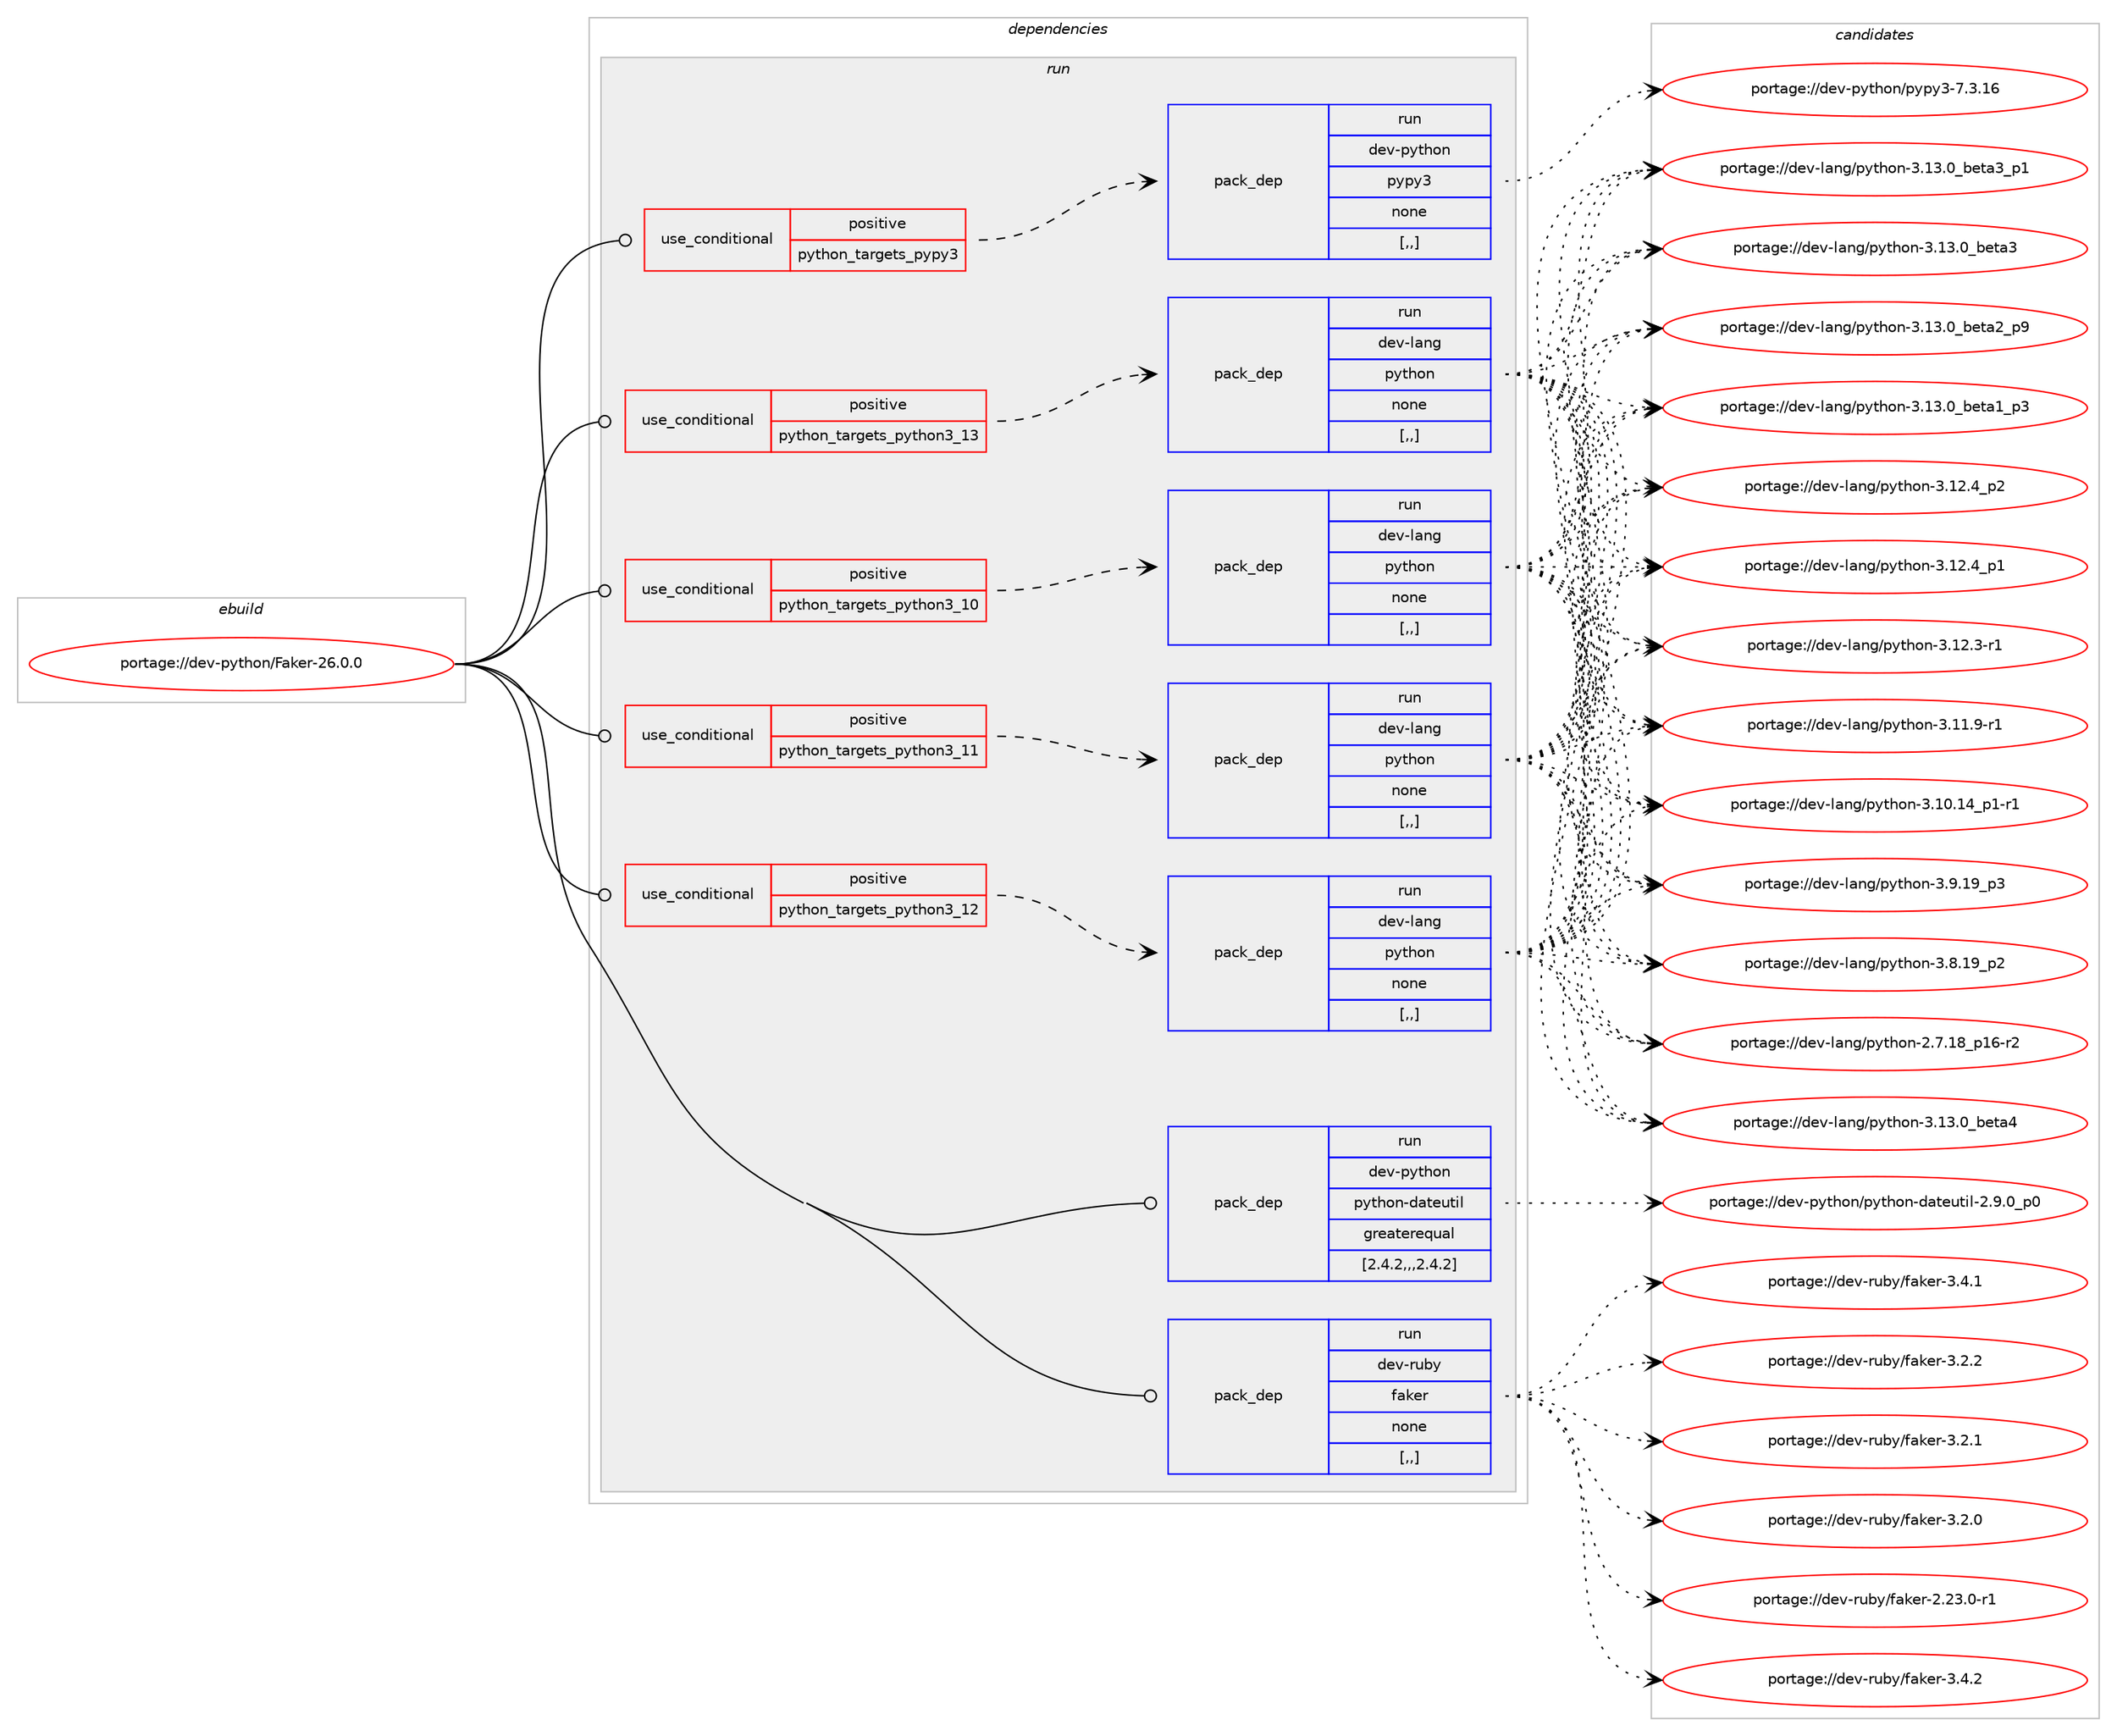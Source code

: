 digraph prolog {

# *************
# Graph options
# *************

newrank=true;
concentrate=true;
compound=true;
graph [rankdir=LR,fontname=Helvetica,fontsize=10,ranksep=1.5];#, ranksep=2.5, nodesep=0.2];
edge  [arrowhead=vee];
node  [fontname=Helvetica,fontsize=10];

# **********
# The ebuild
# **********

subgraph cluster_leftcol {
color=gray;
label=<<i>ebuild</i>>;
id [label="portage://dev-python/Faker-26.0.0", color=red, width=4, href="../dev-python/Faker-26.0.0.svg"];
}

# ****************
# The dependencies
# ****************

subgraph cluster_midcol {
color=gray;
label=<<i>dependencies</i>>;
subgraph cluster_compile {
fillcolor="#eeeeee";
style=filled;
label=<<i>compile</i>>;
}
subgraph cluster_compileandrun {
fillcolor="#eeeeee";
style=filled;
label=<<i>compile and run</i>>;
}
subgraph cluster_run {
fillcolor="#eeeeee";
style=filled;
label=<<i>run</i>>;
subgraph cond30473 {
dependency140989 [label=<<TABLE BORDER="0" CELLBORDER="1" CELLSPACING="0" CELLPADDING="4"><TR><TD ROWSPAN="3" CELLPADDING="10">use_conditional</TD></TR><TR><TD>positive</TD></TR><TR><TD>python_targets_pypy3</TD></TR></TABLE>>, shape=none, color=red];
subgraph pack109273 {
dependency140990 [label=<<TABLE BORDER="0" CELLBORDER="1" CELLSPACING="0" CELLPADDING="4" WIDTH="220"><TR><TD ROWSPAN="6" CELLPADDING="30">pack_dep</TD></TR><TR><TD WIDTH="110">run</TD></TR><TR><TD>dev-python</TD></TR><TR><TD>pypy3</TD></TR><TR><TD>none</TD></TR><TR><TD>[,,]</TD></TR></TABLE>>, shape=none, color=blue];
}
dependency140989:e -> dependency140990:w [weight=20,style="dashed",arrowhead="vee"];
}
id:e -> dependency140989:w [weight=20,style="solid",arrowhead="odot"];
subgraph cond30474 {
dependency140991 [label=<<TABLE BORDER="0" CELLBORDER="1" CELLSPACING="0" CELLPADDING="4"><TR><TD ROWSPAN="3" CELLPADDING="10">use_conditional</TD></TR><TR><TD>positive</TD></TR><TR><TD>python_targets_python3_10</TD></TR></TABLE>>, shape=none, color=red];
subgraph pack109274 {
dependency140992 [label=<<TABLE BORDER="0" CELLBORDER="1" CELLSPACING="0" CELLPADDING="4" WIDTH="220"><TR><TD ROWSPAN="6" CELLPADDING="30">pack_dep</TD></TR><TR><TD WIDTH="110">run</TD></TR><TR><TD>dev-lang</TD></TR><TR><TD>python</TD></TR><TR><TD>none</TD></TR><TR><TD>[,,]</TD></TR></TABLE>>, shape=none, color=blue];
}
dependency140991:e -> dependency140992:w [weight=20,style="dashed",arrowhead="vee"];
}
id:e -> dependency140991:w [weight=20,style="solid",arrowhead="odot"];
subgraph cond30475 {
dependency140993 [label=<<TABLE BORDER="0" CELLBORDER="1" CELLSPACING="0" CELLPADDING="4"><TR><TD ROWSPAN="3" CELLPADDING="10">use_conditional</TD></TR><TR><TD>positive</TD></TR><TR><TD>python_targets_python3_11</TD></TR></TABLE>>, shape=none, color=red];
subgraph pack109275 {
dependency140994 [label=<<TABLE BORDER="0" CELLBORDER="1" CELLSPACING="0" CELLPADDING="4" WIDTH="220"><TR><TD ROWSPAN="6" CELLPADDING="30">pack_dep</TD></TR><TR><TD WIDTH="110">run</TD></TR><TR><TD>dev-lang</TD></TR><TR><TD>python</TD></TR><TR><TD>none</TD></TR><TR><TD>[,,]</TD></TR></TABLE>>, shape=none, color=blue];
}
dependency140993:e -> dependency140994:w [weight=20,style="dashed",arrowhead="vee"];
}
id:e -> dependency140993:w [weight=20,style="solid",arrowhead="odot"];
subgraph cond30476 {
dependency140995 [label=<<TABLE BORDER="0" CELLBORDER="1" CELLSPACING="0" CELLPADDING="4"><TR><TD ROWSPAN="3" CELLPADDING="10">use_conditional</TD></TR><TR><TD>positive</TD></TR><TR><TD>python_targets_python3_12</TD></TR></TABLE>>, shape=none, color=red];
subgraph pack109276 {
dependency140996 [label=<<TABLE BORDER="0" CELLBORDER="1" CELLSPACING="0" CELLPADDING="4" WIDTH="220"><TR><TD ROWSPAN="6" CELLPADDING="30">pack_dep</TD></TR><TR><TD WIDTH="110">run</TD></TR><TR><TD>dev-lang</TD></TR><TR><TD>python</TD></TR><TR><TD>none</TD></TR><TR><TD>[,,]</TD></TR></TABLE>>, shape=none, color=blue];
}
dependency140995:e -> dependency140996:w [weight=20,style="dashed",arrowhead="vee"];
}
id:e -> dependency140995:w [weight=20,style="solid",arrowhead="odot"];
subgraph cond30477 {
dependency140997 [label=<<TABLE BORDER="0" CELLBORDER="1" CELLSPACING="0" CELLPADDING="4"><TR><TD ROWSPAN="3" CELLPADDING="10">use_conditional</TD></TR><TR><TD>positive</TD></TR><TR><TD>python_targets_python3_13</TD></TR></TABLE>>, shape=none, color=red];
subgraph pack109277 {
dependency140998 [label=<<TABLE BORDER="0" CELLBORDER="1" CELLSPACING="0" CELLPADDING="4" WIDTH="220"><TR><TD ROWSPAN="6" CELLPADDING="30">pack_dep</TD></TR><TR><TD WIDTH="110">run</TD></TR><TR><TD>dev-lang</TD></TR><TR><TD>python</TD></TR><TR><TD>none</TD></TR><TR><TD>[,,]</TD></TR></TABLE>>, shape=none, color=blue];
}
dependency140997:e -> dependency140998:w [weight=20,style="dashed",arrowhead="vee"];
}
id:e -> dependency140997:w [weight=20,style="solid",arrowhead="odot"];
subgraph pack109278 {
dependency140999 [label=<<TABLE BORDER="0" CELLBORDER="1" CELLSPACING="0" CELLPADDING="4" WIDTH="220"><TR><TD ROWSPAN="6" CELLPADDING="30">pack_dep</TD></TR><TR><TD WIDTH="110">run</TD></TR><TR><TD>dev-python</TD></TR><TR><TD>python-dateutil</TD></TR><TR><TD>greaterequal</TD></TR><TR><TD>[2.4.2,,,2.4.2]</TD></TR></TABLE>>, shape=none, color=blue];
}
id:e -> dependency140999:w [weight=20,style="solid",arrowhead="odot"];
subgraph pack109279 {
dependency141000 [label=<<TABLE BORDER="0" CELLBORDER="1" CELLSPACING="0" CELLPADDING="4" WIDTH="220"><TR><TD ROWSPAN="6" CELLPADDING="30">pack_dep</TD></TR><TR><TD WIDTH="110">run</TD></TR><TR><TD>dev-ruby</TD></TR><TR><TD>faker</TD></TR><TR><TD>none</TD></TR><TR><TD>[,,]</TD></TR></TABLE>>, shape=none, color=blue];
}
id:e -> dependency141000:w [weight=20,style="solid",arrowhead="odot"];
}
}

# **************
# The candidates
# **************

subgraph cluster_choices {
rank=same;
color=gray;
label=<<i>candidates</i>>;

subgraph choice109273 {
color=black;
nodesep=1;
choice10010111845112121116104111110471121211121215145554651464954 [label="portage://dev-python/pypy3-7.3.16", color=red, width=4,href="../dev-python/pypy3-7.3.16.svg"];
dependency140990:e -> choice10010111845112121116104111110471121211121215145554651464954:w [style=dotted,weight="100"];
}
subgraph choice109274 {
color=black;
nodesep=1;
choice1001011184510897110103471121211161041111104551464951464895981011169752 [label="portage://dev-lang/python-3.13.0_beta4", color=red, width=4,href="../dev-lang/python-3.13.0_beta4.svg"];
choice10010111845108971101034711212111610411111045514649514648959810111697519511249 [label="portage://dev-lang/python-3.13.0_beta3_p1", color=red, width=4,href="../dev-lang/python-3.13.0_beta3_p1.svg"];
choice1001011184510897110103471121211161041111104551464951464895981011169751 [label="portage://dev-lang/python-3.13.0_beta3", color=red, width=4,href="../dev-lang/python-3.13.0_beta3.svg"];
choice10010111845108971101034711212111610411111045514649514648959810111697509511257 [label="portage://dev-lang/python-3.13.0_beta2_p9", color=red, width=4,href="../dev-lang/python-3.13.0_beta2_p9.svg"];
choice10010111845108971101034711212111610411111045514649514648959810111697499511251 [label="portage://dev-lang/python-3.13.0_beta1_p3", color=red, width=4,href="../dev-lang/python-3.13.0_beta1_p3.svg"];
choice100101118451089711010347112121116104111110455146495046529511250 [label="portage://dev-lang/python-3.12.4_p2", color=red, width=4,href="../dev-lang/python-3.12.4_p2.svg"];
choice100101118451089711010347112121116104111110455146495046529511249 [label="portage://dev-lang/python-3.12.4_p1", color=red, width=4,href="../dev-lang/python-3.12.4_p1.svg"];
choice100101118451089711010347112121116104111110455146495046514511449 [label="portage://dev-lang/python-3.12.3-r1", color=red, width=4,href="../dev-lang/python-3.12.3-r1.svg"];
choice100101118451089711010347112121116104111110455146494946574511449 [label="portage://dev-lang/python-3.11.9-r1", color=red, width=4,href="../dev-lang/python-3.11.9-r1.svg"];
choice100101118451089711010347112121116104111110455146494846495295112494511449 [label="portage://dev-lang/python-3.10.14_p1-r1", color=red, width=4,href="../dev-lang/python-3.10.14_p1-r1.svg"];
choice100101118451089711010347112121116104111110455146574649579511251 [label="portage://dev-lang/python-3.9.19_p3", color=red, width=4,href="../dev-lang/python-3.9.19_p3.svg"];
choice100101118451089711010347112121116104111110455146564649579511250 [label="portage://dev-lang/python-3.8.19_p2", color=red, width=4,href="../dev-lang/python-3.8.19_p2.svg"];
choice100101118451089711010347112121116104111110455046554649569511249544511450 [label="portage://dev-lang/python-2.7.18_p16-r2", color=red, width=4,href="../dev-lang/python-2.7.18_p16-r2.svg"];
dependency140992:e -> choice1001011184510897110103471121211161041111104551464951464895981011169752:w [style=dotted,weight="100"];
dependency140992:e -> choice10010111845108971101034711212111610411111045514649514648959810111697519511249:w [style=dotted,weight="100"];
dependency140992:e -> choice1001011184510897110103471121211161041111104551464951464895981011169751:w [style=dotted,weight="100"];
dependency140992:e -> choice10010111845108971101034711212111610411111045514649514648959810111697509511257:w [style=dotted,weight="100"];
dependency140992:e -> choice10010111845108971101034711212111610411111045514649514648959810111697499511251:w [style=dotted,weight="100"];
dependency140992:e -> choice100101118451089711010347112121116104111110455146495046529511250:w [style=dotted,weight="100"];
dependency140992:e -> choice100101118451089711010347112121116104111110455146495046529511249:w [style=dotted,weight="100"];
dependency140992:e -> choice100101118451089711010347112121116104111110455146495046514511449:w [style=dotted,weight="100"];
dependency140992:e -> choice100101118451089711010347112121116104111110455146494946574511449:w [style=dotted,weight="100"];
dependency140992:e -> choice100101118451089711010347112121116104111110455146494846495295112494511449:w [style=dotted,weight="100"];
dependency140992:e -> choice100101118451089711010347112121116104111110455146574649579511251:w [style=dotted,weight="100"];
dependency140992:e -> choice100101118451089711010347112121116104111110455146564649579511250:w [style=dotted,weight="100"];
dependency140992:e -> choice100101118451089711010347112121116104111110455046554649569511249544511450:w [style=dotted,weight="100"];
}
subgraph choice109275 {
color=black;
nodesep=1;
choice1001011184510897110103471121211161041111104551464951464895981011169752 [label="portage://dev-lang/python-3.13.0_beta4", color=red, width=4,href="../dev-lang/python-3.13.0_beta4.svg"];
choice10010111845108971101034711212111610411111045514649514648959810111697519511249 [label="portage://dev-lang/python-3.13.0_beta3_p1", color=red, width=4,href="../dev-lang/python-3.13.0_beta3_p1.svg"];
choice1001011184510897110103471121211161041111104551464951464895981011169751 [label="portage://dev-lang/python-3.13.0_beta3", color=red, width=4,href="../dev-lang/python-3.13.0_beta3.svg"];
choice10010111845108971101034711212111610411111045514649514648959810111697509511257 [label="portage://dev-lang/python-3.13.0_beta2_p9", color=red, width=4,href="../dev-lang/python-3.13.0_beta2_p9.svg"];
choice10010111845108971101034711212111610411111045514649514648959810111697499511251 [label="portage://dev-lang/python-3.13.0_beta1_p3", color=red, width=4,href="../dev-lang/python-3.13.0_beta1_p3.svg"];
choice100101118451089711010347112121116104111110455146495046529511250 [label="portage://dev-lang/python-3.12.4_p2", color=red, width=4,href="../dev-lang/python-3.12.4_p2.svg"];
choice100101118451089711010347112121116104111110455146495046529511249 [label="portage://dev-lang/python-3.12.4_p1", color=red, width=4,href="../dev-lang/python-3.12.4_p1.svg"];
choice100101118451089711010347112121116104111110455146495046514511449 [label="portage://dev-lang/python-3.12.3-r1", color=red, width=4,href="../dev-lang/python-3.12.3-r1.svg"];
choice100101118451089711010347112121116104111110455146494946574511449 [label="portage://dev-lang/python-3.11.9-r1", color=red, width=4,href="../dev-lang/python-3.11.9-r1.svg"];
choice100101118451089711010347112121116104111110455146494846495295112494511449 [label="portage://dev-lang/python-3.10.14_p1-r1", color=red, width=4,href="../dev-lang/python-3.10.14_p1-r1.svg"];
choice100101118451089711010347112121116104111110455146574649579511251 [label="portage://dev-lang/python-3.9.19_p3", color=red, width=4,href="../dev-lang/python-3.9.19_p3.svg"];
choice100101118451089711010347112121116104111110455146564649579511250 [label="portage://dev-lang/python-3.8.19_p2", color=red, width=4,href="../dev-lang/python-3.8.19_p2.svg"];
choice100101118451089711010347112121116104111110455046554649569511249544511450 [label="portage://dev-lang/python-2.7.18_p16-r2", color=red, width=4,href="../dev-lang/python-2.7.18_p16-r2.svg"];
dependency140994:e -> choice1001011184510897110103471121211161041111104551464951464895981011169752:w [style=dotted,weight="100"];
dependency140994:e -> choice10010111845108971101034711212111610411111045514649514648959810111697519511249:w [style=dotted,weight="100"];
dependency140994:e -> choice1001011184510897110103471121211161041111104551464951464895981011169751:w [style=dotted,weight="100"];
dependency140994:e -> choice10010111845108971101034711212111610411111045514649514648959810111697509511257:w [style=dotted,weight="100"];
dependency140994:e -> choice10010111845108971101034711212111610411111045514649514648959810111697499511251:w [style=dotted,weight="100"];
dependency140994:e -> choice100101118451089711010347112121116104111110455146495046529511250:w [style=dotted,weight="100"];
dependency140994:e -> choice100101118451089711010347112121116104111110455146495046529511249:w [style=dotted,weight="100"];
dependency140994:e -> choice100101118451089711010347112121116104111110455146495046514511449:w [style=dotted,weight="100"];
dependency140994:e -> choice100101118451089711010347112121116104111110455146494946574511449:w [style=dotted,weight="100"];
dependency140994:e -> choice100101118451089711010347112121116104111110455146494846495295112494511449:w [style=dotted,weight="100"];
dependency140994:e -> choice100101118451089711010347112121116104111110455146574649579511251:w [style=dotted,weight="100"];
dependency140994:e -> choice100101118451089711010347112121116104111110455146564649579511250:w [style=dotted,weight="100"];
dependency140994:e -> choice100101118451089711010347112121116104111110455046554649569511249544511450:w [style=dotted,weight="100"];
}
subgraph choice109276 {
color=black;
nodesep=1;
choice1001011184510897110103471121211161041111104551464951464895981011169752 [label="portage://dev-lang/python-3.13.0_beta4", color=red, width=4,href="../dev-lang/python-3.13.0_beta4.svg"];
choice10010111845108971101034711212111610411111045514649514648959810111697519511249 [label="portage://dev-lang/python-3.13.0_beta3_p1", color=red, width=4,href="../dev-lang/python-3.13.0_beta3_p1.svg"];
choice1001011184510897110103471121211161041111104551464951464895981011169751 [label="portage://dev-lang/python-3.13.0_beta3", color=red, width=4,href="../dev-lang/python-3.13.0_beta3.svg"];
choice10010111845108971101034711212111610411111045514649514648959810111697509511257 [label="portage://dev-lang/python-3.13.0_beta2_p9", color=red, width=4,href="../dev-lang/python-3.13.0_beta2_p9.svg"];
choice10010111845108971101034711212111610411111045514649514648959810111697499511251 [label="portage://dev-lang/python-3.13.0_beta1_p3", color=red, width=4,href="../dev-lang/python-3.13.0_beta1_p3.svg"];
choice100101118451089711010347112121116104111110455146495046529511250 [label="portage://dev-lang/python-3.12.4_p2", color=red, width=4,href="../dev-lang/python-3.12.4_p2.svg"];
choice100101118451089711010347112121116104111110455146495046529511249 [label="portage://dev-lang/python-3.12.4_p1", color=red, width=4,href="../dev-lang/python-3.12.4_p1.svg"];
choice100101118451089711010347112121116104111110455146495046514511449 [label="portage://dev-lang/python-3.12.3-r1", color=red, width=4,href="../dev-lang/python-3.12.3-r1.svg"];
choice100101118451089711010347112121116104111110455146494946574511449 [label="portage://dev-lang/python-3.11.9-r1", color=red, width=4,href="../dev-lang/python-3.11.9-r1.svg"];
choice100101118451089711010347112121116104111110455146494846495295112494511449 [label="portage://dev-lang/python-3.10.14_p1-r1", color=red, width=4,href="../dev-lang/python-3.10.14_p1-r1.svg"];
choice100101118451089711010347112121116104111110455146574649579511251 [label="portage://dev-lang/python-3.9.19_p3", color=red, width=4,href="../dev-lang/python-3.9.19_p3.svg"];
choice100101118451089711010347112121116104111110455146564649579511250 [label="portage://dev-lang/python-3.8.19_p2", color=red, width=4,href="../dev-lang/python-3.8.19_p2.svg"];
choice100101118451089711010347112121116104111110455046554649569511249544511450 [label="portage://dev-lang/python-2.7.18_p16-r2", color=red, width=4,href="../dev-lang/python-2.7.18_p16-r2.svg"];
dependency140996:e -> choice1001011184510897110103471121211161041111104551464951464895981011169752:w [style=dotted,weight="100"];
dependency140996:e -> choice10010111845108971101034711212111610411111045514649514648959810111697519511249:w [style=dotted,weight="100"];
dependency140996:e -> choice1001011184510897110103471121211161041111104551464951464895981011169751:w [style=dotted,weight="100"];
dependency140996:e -> choice10010111845108971101034711212111610411111045514649514648959810111697509511257:w [style=dotted,weight="100"];
dependency140996:e -> choice10010111845108971101034711212111610411111045514649514648959810111697499511251:w [style=dotted,weight="100"];
dependency140996:e -> choice100101118451089711010347112121116104111110455146495046529511250:w [style=dotted,weight="100"];
dependency140996:e -> choice100101118451089711010347112121116104111110455146495046529511249:w [style=dotted,weight="100"];
dependency140996:e -> choice100101118451089711010347112121116104111110455146495046514511449:w [style=dotted,weight="100"];
dependency140996:e -> choice100101118451089711010347112121116104111110455146494946574511449:w [style=dotted,weight="100"];
dependency140996:e -> choice100101118451089711010347112121116104111110455146494846495295112494511449:w [style=dotted,weight="100"];
dependency140996:e -> choice100101118451089711010347112121116104111110455146574649579511251:w [style=dotted,weight="100"];
dependency140996:e -> choice100101118451089711010347112121116104111110455146564649579511250:w [style=dotted,weight="100"];
dependency140996:e -> choice100101118451089711010347112121116104111110455046554649569511249544511450:w [style=dotted,weight="100"];
}
subgraph choice109277 {
color=black;
nodesep=1;
choice1001011184510897110103471121211161041111104551464951464895981011169752 [label="portage://dev-lang/python-3.13.0_beta4", color=red, width=4,href="../dev-lang/python-3.13.0_beta4.svg"];
choice10010111845108971101034711212111610411111045514649514648959810111697519511249 [label="portage://dev-lang/python-3.13.0_beta3_p1", color=red, width=4,href="../dev-lang/python-3.13.0_beta3_p1.svg"];
choice1001011184510897110103471121211161041111104551464951464895981011169751 [label="portage://dev-lang/python-3.13.0_beta3", color=red, width=4,href="../dev-lang/python-3.13.0_beta3.svg"];
choice10010111845108971101034711212111610411111045514649514648959810111697509511257 [label="portage://dev-lang/python-3.13.0_beta2_p9", color=red, width=4,href="../dev-lang/python-3.13.0_beta2_p9.svg"];
choice10010111845108971101034711212111610411111045514649514648959810111697499511251 [label="portage://dev-lang/python-3.13.0_beta1_p3", color=red, width=4,href="../dev-lang/python-3.13.0_beta1_p3.svg"];
choice100101118451089711010347112121116104111110455146495046529511250 [label="portage://dev-lang/python-3.12.4_p2", color=red, width=4,href="../dev-lang/python-3.12.4_p2.svg"];
choice100101118451089711010347112121116104111110455146495046529511249 [label="portage://dev-lang/python-3.12.4_p1", color=red, width=4,href="../dev-lang/python-3.12.4_p1.svg"];
choice100101118451089711010347112121116104111110455146495046514511449 [label="portage://dev-lang/python-3.12.3-r1", color=red, width=4,href="../dev-lang/python-3.12.3-r1.svg"];
choice100101118451089711010347112121116104111110455146494946574511449 [label="portage://dev-lang/python-3.11.9-r1", color=red, width=4,href="../dev-lang/python-3.11.9-r1.svg"];
choice100101118451089711010347112121116104111110455146494846495295112494511449 [label="portage://dev-lang/python-3.10.14_p1-r1", color=red, width=4,href="../dev-lang/python-3.10.14_p1-r1.svg"];
choice100101118451089711010347112121116104111110455146574649579511251 [label="portage://dev-lang/python-3.9.19_p3", color=red, width=4,href="../dev-lang/python-3.9.19_p3.svg"];
choice100101118451089711010347112121116104111110455146564649579511250 [label="portage://dev-lang/python-3.8.19_p2", color=red, width=4,href="../dev-lang/python-3.8.19_p2.svg"];
choice100101118451089711010347112121116104111110455046554649569511249544511450 [label="portage://dev-lang/python-2.7.18_p16-r2", color=red, width=4,href="../dev-lang/python-2.7.18_p16-r2.svg"];
dependency140998:e -> choice1001011184510897110103471121211161041111104551464951464895981011169752:w [style=dotted,weight="100"];
dependency140998:e -> choice10010111845108971101034711212111610411111045514649514648959810111697519511249:w [style=dotted,weight="100"];
dependency140998:e -> choice1001011184510897110103471121211161041111104551464951464895981011169751:w [style=dotted,weight="100"];
dependency140998:e -> choice10010111845108971101034711212111610411111045514649514648959810111697509511257:w [style=dotted,weight="100"];
dependency140998:e -> choice10010111845108971101034711212111610411111045514649514648959810111697499511251:w [style=dotted,weight="100"];
dependency140998:e -> choice100101118451089711010347112121116104111110455146495046529511250:w [style=dotted,weight="100"];
dependency140998:e -> choice100101118451089711010347112121116104111110455146495046529511249:w [style=dotted,weight="100"];
dependency140998:e -> choice100101118451089711010347112121116104111110455146495046514511449:w [style=dotted,weight="100"];
dependency140998:e -> choice100101118451089711010347112121116104111110455146494946574511449:w [style=dotted,weight="100"];
dependency140998:e -> choice100101118451089711010347112121116104111110455146494846495295112494511449:w [style=dotted,weight="100"];
dependency140998:e -> choice100101118451089711010347112121116104111110455146574649579511251:w [style=dotted,weight="100"];
dependency140998:e -> choice100101118451089711010347112121116104111110455146564649579511250:w [style=dotted,weight="100"];
dependency140998:e -> choice100101118451089711010347112121116104111110455046554649569511249544511450:w [style=dotted,weight="100"];
}
subgraph choice109278 {
color=black;
nodesep=1;
choice100101118451121211161041111104711212111610411111045100971161011171161051084550465746489511248 [label="portage://dev-python/python-dateutil-2.9.0_p0", color=red, width=4,href="../dev-python/python-dateutil-2.9.0_p0.svg"];
dependency140999:e -> choice100101118451121211161041111104711212111610411111045100971161011171161051084550465746489511248:w [style=dotted,weight="100"];
}
subgraph choice109279 {
color=black;
nodesep=1;
choice10010111845114117981214710297107101114455146524650 [label="portage://dev-ruby/faker-3.4.2", color=red, width=4,href="../dev-ruby/faker-3.4.2.svg"];
choice10010111845114117981214710297107101114455146524649 [label="portage://dev-ruby/faker-3.4.1", color=red, width=4,href="../dev-ruby/faker-3.4.1.svg"];
choice10010111845114117981214710297107101114455146504650 [label="portage://dev-ruby/faker-3.2.2", color=red, width=4,href="../dev-ruby/faker-3.2.2.svg"];
choice10010111845114117981214710297107101114455146504649 [label="portage://dev-ruby/faker-3.2.1", color=red, width=4,href="../dev-ruby/faker-3.2.1.svg"];
choice10010111845114117981214710297107101114455146504648 [label="portage://dev-ruby/faker-3.2.0", color=red, width=4,href="../dev-ruby/faker-3.2.0.svg"];
choice10010111845114117981214710297107101114455046505146484511449 [label="portage://dev-ruby/faker-2.23.0-r1", color=red, width=4,href="../dev-ruby/faker-2.23.0-r1.svg"];
dependency141000:e -> choice10010111845114117981214710297107101114455146524650:w [style=dotted,weight="100"];
dependency141000:e -> choice10010111845114117981214710297107101114455146524649:w [style=dotted,weight="100"];
dependency141000:e -> choice10010111845114117981214710297107101114455146504650:w [style=dotted,weight="100"];
dependency141000:e -> choice10010111845114117981214710297107101114455146504649:w [style=dotted,weight="100"];
dependency141000:e -> choice10010111845114117981214710297107101114455146504648:w [style=dotted,weight="100"];
dependency141000:e -> choice10010111845114117981214710297107101114455046505146484511449:w [style=dotted,weight="100"];
}
}

}
